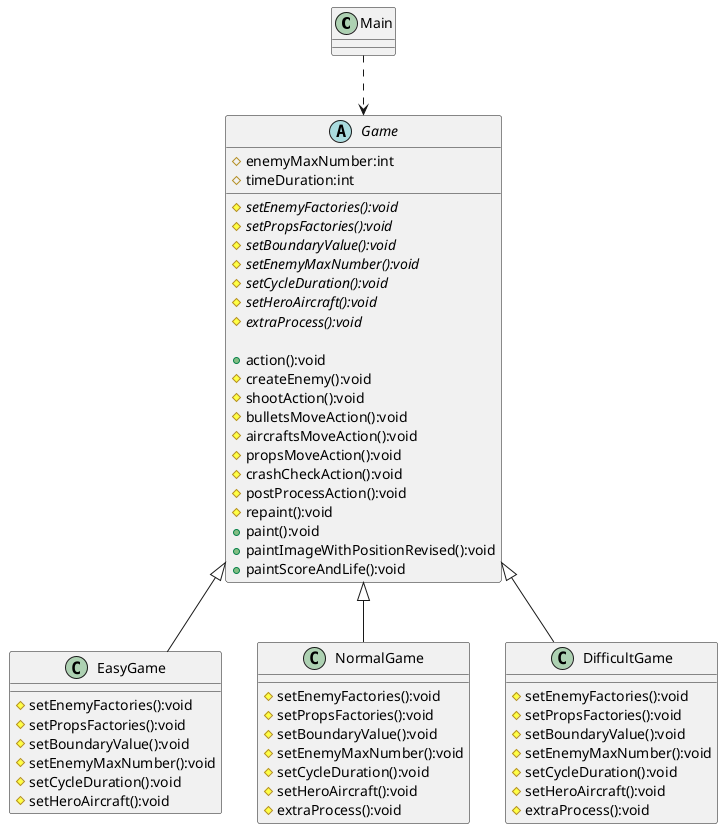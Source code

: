 @startuml
class Main{
}

abstract class Game{
#enemyMaxNumber:int
#timeDuration:int
#{abstract}setEnemyFactories():void
#{abstract}setPropsFactories():void
#{abstract}setBoundaryValue():void
#{abstract}setEnemyMaxNumber():void
#{abstract}setCycleDuration():void
#{abstract}setHeroAircraft():void
#{abstract}extraProcess():void

+action():void
#createEnemy():void
#shootAction():void
#bulletsMoveAction():void
#aircraftsMoveAction():void
#propsMoveAction():void
#crashCheckAction():void
#postProcessAction():void
#repaint():void
+paint():void
+paintImageWithPositionRevised():void
+paintScoreAndLife():void
}

class EasyGame{
#setEnemyFactories():void
#setPropsFactories():void
#setBoundaryValue():void
#setEnemyMaxNumber():void
#setCycleDuration():void
#setHeroAircraft():void
}

class NormalGame{
#setEnemyFactories():void
#setPropsFactories():void
#setBoundaryValue():void
#setEnemyMaxNumber():void
#setCycleDuration():void
#setHeroAircraft():void
#extraProcess():void
}

class DifficultGame{
#setEnemyFactories():void
#setPropsFactories():void
#setBoundaryValue():void
#setEnemyMaxNumber():void
#setCycleDuration():void
#setHeroAircraft():void
#extraProcess():void
}

Main..>Game

EasyGame -up-|> Game
NormalGame -up-|> Game
DifficultGame -up-|> Game
@enduml